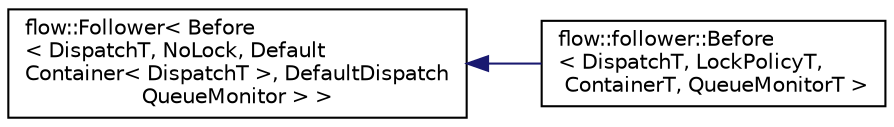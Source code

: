 digraph "Graphical Class Hierarchy"
{
 // LATEX_PDF_SIZE
  edge [fontname="Helvetica",fontsize="10",labelfontname="Helvetica",labelfontsize="10"];
  node [fontname="Helvetica",fontsize="10",shape=record];
  rankdir="LR";
  Node0 [label="flow::Follower\< Before\l\< DispatchT, NoLock, Default\lContainer\< DispatchT \>, DefaultDispatch\lQueueMonitor \> \>",height=0.2,width=0.4,color="black", fillcolor="white", style="filled",URL="$classflow_1_1_follower.html",tooltip=" "];
  Node0 -> Node1 [dir="back",color="midnightblue",fontsize="10",style="solid",fontname="Helvetica"];
  Node1 [label="flow::follower::Before\l\< DispatchT, LockPolicyT,\l ContainerT, QueueMonitorT \>",height=0.2,width=0.4,color="black", fillcolor="white", style="filled",URL="$classflow_1_1follower_1_1_before.html",tooltip="Captures all elements before the capture range lower bound, minus a delay period."];
}
